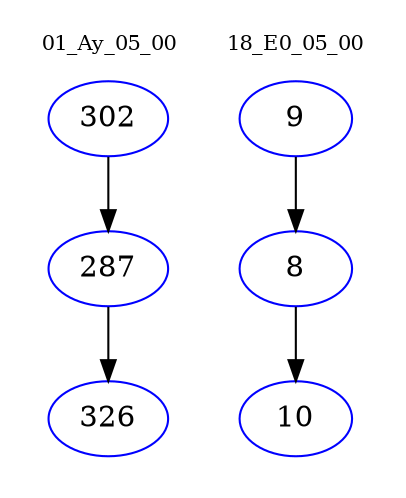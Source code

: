 digraph{
subgraph cluster_0 {
color = white
label = "01_Ay_05_00";
fontsize=10;
T0_302 [label="302", color="blue"]
T0_302 -> T0_287 [color="black"]
T0_287 [label="287", color="blue"]
T0_287 -> T0_326 [color="black"]
T0_326 [label="326", color="blue"]
}
subgraph cluster_1 {
color = white
label = "18_E0_05_00";
fontsize=10;
T1_9 [label="9", color="blue"]
T1_9 -> T1_8 [color="black"]
T1_8 [label="8", color="blue"]
T1_8 -> T1_10 [color="black"]
T1_10 [label="10", color="blue"]
}
}
